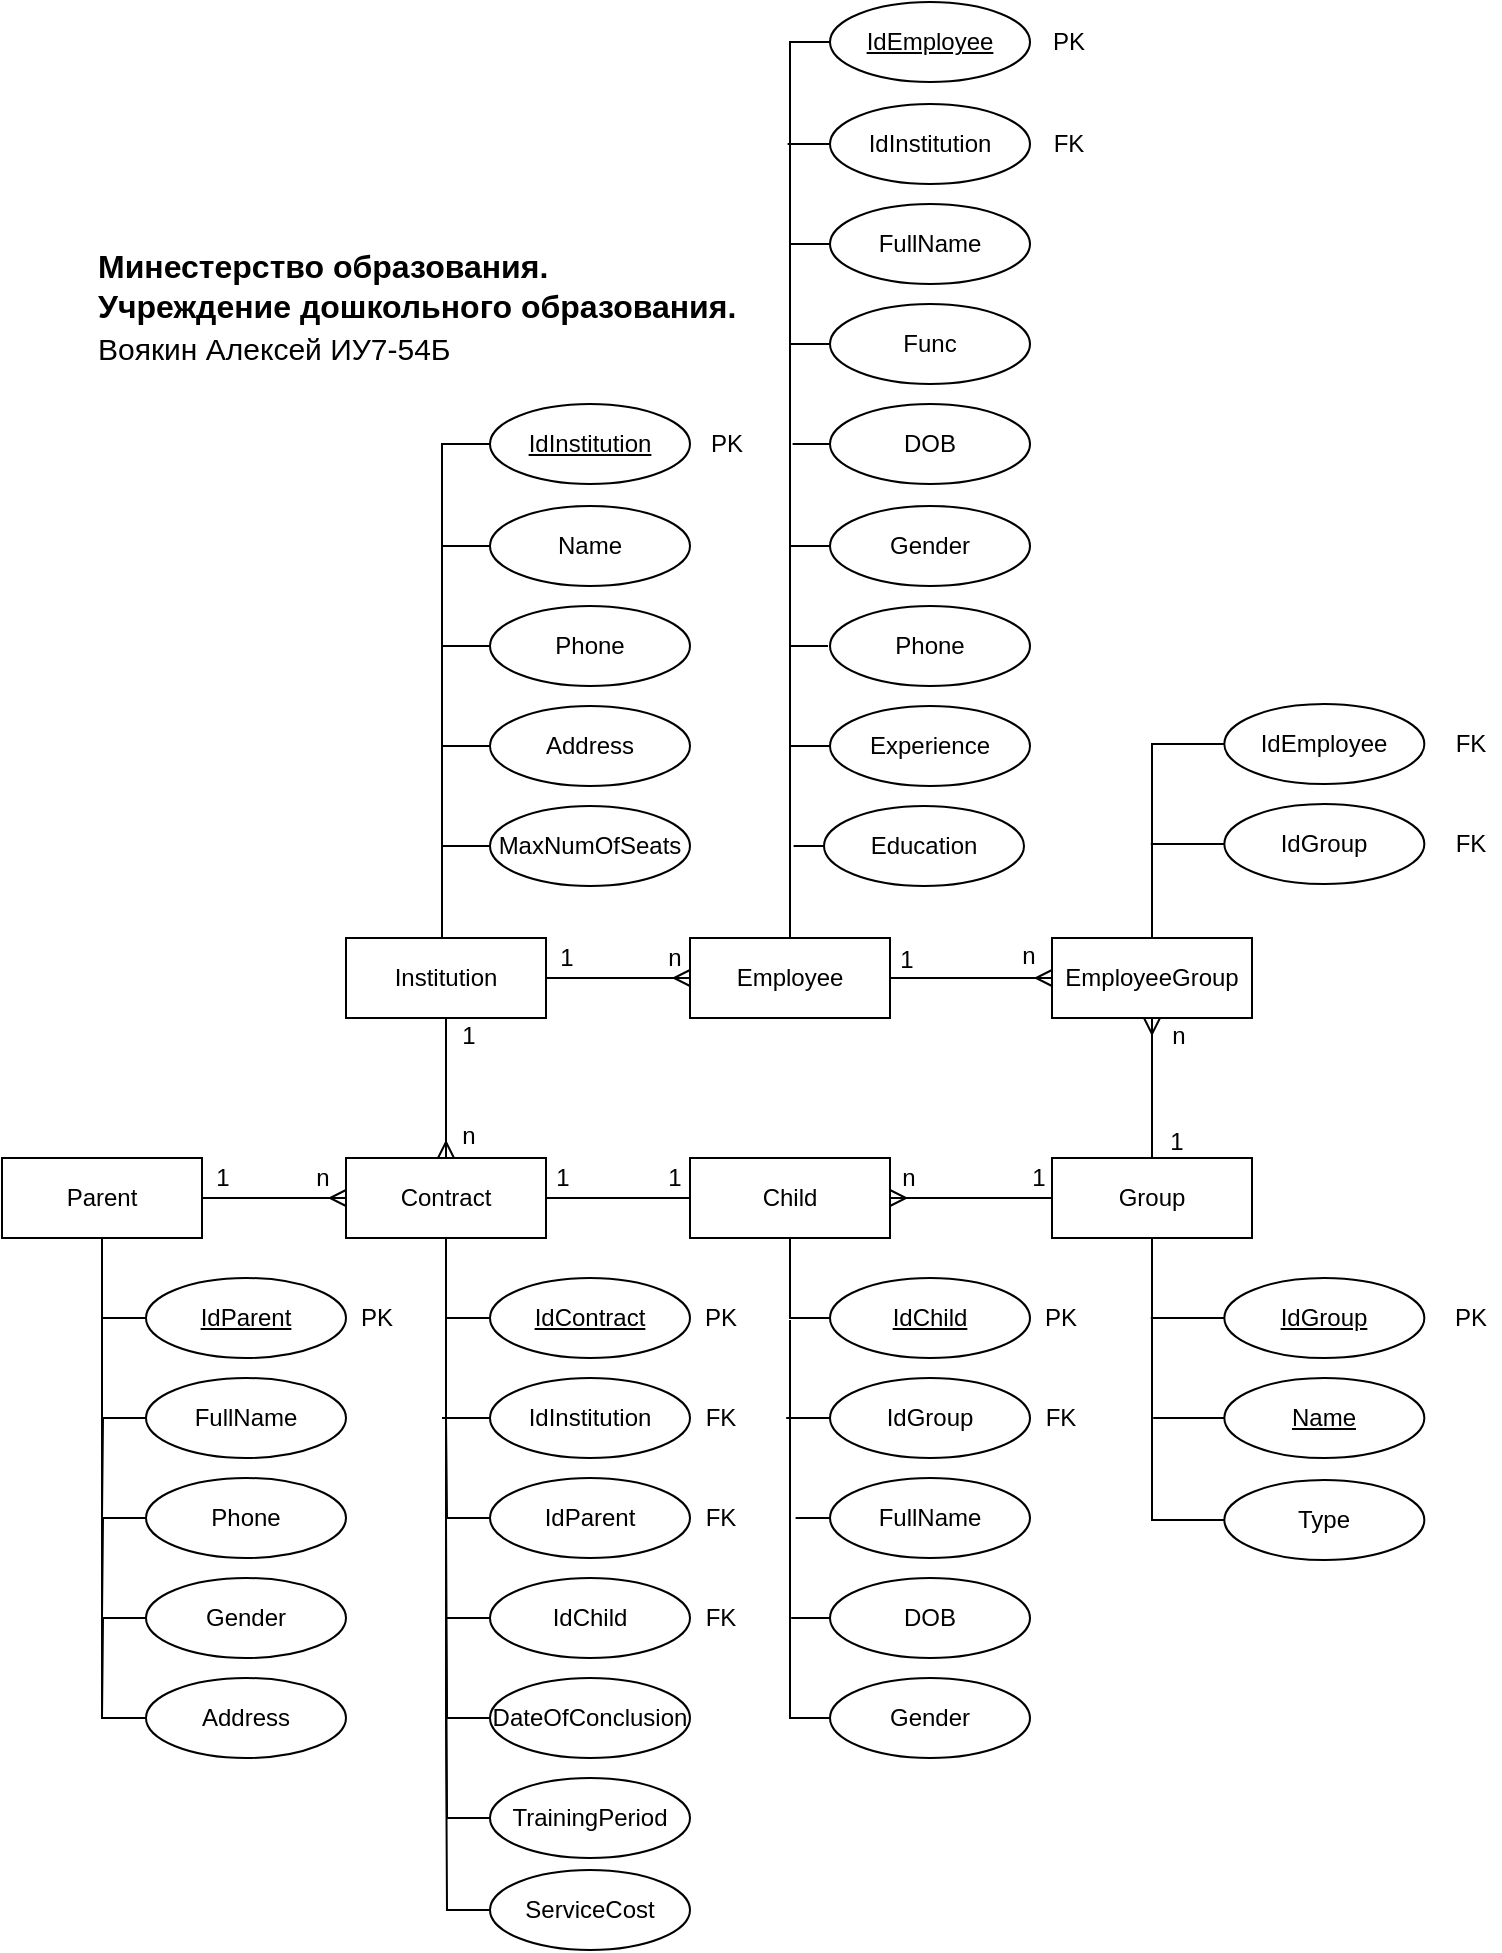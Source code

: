 <mxfile version="13.7.3" type="device"><diagram id="3BsLFU_aOYiJrpCNS9Mh" name="Page-1"><mxGraphModel dx="1106" dy="746" grid="1" gridSize="10" guides="1" tooltips="1" connect="1" arrows="1" fold="1" page="1" pageScale="1" pageWidth="827" pageHeight="1169" math="0" shadow="0"><root><mxCell id="0"/><mxCell id="1" parent="0"/><mxCell id="FchP4l6Y_DZmmK-NBr1L-1" style="edgeStyle=orthogonalEdgeStyle;rounded=0;orthogonalLoop=1;jettySize=auto;html=1;exitX=0;exitY=0.5;exitDx=0;exitDy=0;entryX=1;entryY=0.5;entryDx=0;entryDy=0;startArrow=none;startFill=0;endArrow=none;endFill=0;fontSize=15;" parent="1" source="FchP4l6Y_DZmmK-NBr1L-2" target="FchP4l6Y_DZmmK-NBr1L-26" edge="1"><mxGeometry relative="1" as="geometry"/></mxCell><mxCell id="FchP4l6Y_DZmmK-NBr1L-2" value="Child" style="whiteSpace=wrap;html=1;align=center;" parent="1" vertex="1"><mxGeometry x="394" y="608" width="100" height="40" as="geometry"/></mxCell><mxCell id="FchP4l6Y_DZmmK-NBr1L-3" style="edgeStyle=orthogonalEdgeStyle;rounded=0;orthogonalLoop=1;jettySize=auto;html=1;exitX=0;exitY=0.5;exitDx=0;exitDy=0;startArrow=none;startFill=0;endArrow=none;endFill=0;fontSize=12;" parent="1" source="FchP4l6Y_DZmmK-NBr1L-4" edge="1"><mxGeometry relative="1" as="geometry"><mxPoint x="446.765" y="787.706" as="targetPoint"/></mxGeometry></mxCell><mxCell id="FchP4l6Y_DZmmK-NBr1L-4" value="FullName" style="ellipse;whiteSpace=wrap;html=1;align=center;" parent="1" vertex="1"><mxGeometry x="464" y="768" width="100" height="40" as="geometry"/></mxCell><mxCell id="FchP4l6Y_DZmmK-NBr1L-5" style="edgeStyle=orthogonalEdgeStyle;rounded=0;orthogonalLoop=1;jettySize=auto;html=1;exitX=0;exitY=0.5;exitDx=0;exitDy=0;startArrow=none;startFill=0;endArrow=none;endFill=0;fontSize=12;" parent="1" source="FchP4l6Y_DZmmK-NBr1L-6" edge="1"><mxGeometry relative="1" as="geometry"><mxPoint x="444" y="689" as="targetPoint"/></mxGeometry></mxCell><mxCell id="FchP4l6Y_DZmmK-NBr1L-6" value="Gender" style="ellipse;whiteSpace=wrap;html=1;align=center;" parent="1" vertex="1"><mxGeometry x="464" y="868" width="100" height="40" as="geometry"/></mxCell><mxCell id="FchP4l6Y_DZmmK-NBr1L-7" style="edgeStyle=orthogonalEdgeStyle;rounded=0;orthogonalLoop=1;jettySize=auto;html=1;exitX=0;exitY=0.5;exitDx=0;exitDy=0;startArrow=none;startFill=0;endArrow=none;endFill=0;fontSize=12;" parent="1" source="FchP4l6Y_DZmmK-NBr1L-8" edge="1"><mxGeometry relative="1" as="geometry"><mxPoint x="444.571" y="837.714" as="targetPoint"/></mxGeometry></mxCell><mxCell id="FchP4l6Y_DZmmK-NBr1L-8" value="DOB" style="ellipse;whiteSpace=wrap;html=1;align=center;" parent="1" vertex="1"><mxGeometry x="464" y="818" width="100" height="40" as="geometry"/></mxCell><mxCell id="FchP4l6Y_DZmmK-NBr1L-9" style="edgeStyle=orthogonalEdgeStyle;rounded=0;orthogonalLoop=1;jettySize=auto;html=1;exitX=0;exitY=0.5;exitDx=0;exitDy=0;entryX=0.5;entryY=1;entryDx=0;entryDy=0;endArrow=none;endFill=0;" parent="1" source="FchP4l6Y_DZmmK-NBr1L-10" target="FchP4l6Y_DZmmK-NBr1L-2" edge="1"><mxGeometry relative="1" as="geometry"/></mxCell><mxCell id="FchP4l6Y_DZmmK-NBr1L-10" value="IdChild" style="ellipse;whiteSpace=wrap;html=1;align=center;fontStyle=4;" parent="1" vertex="1"><mxGeometry x="464" y="668" width="100" height="40" as="geometry"/></mxCell><mxCell id="FchP4l6Y_DZmmK-NBr1L-11" value="PK" style="text;html=1;align=center;verticalAlign=middle;resizable=0;points=[];autosize=1;" parent="1" vertex="1"><mxGeometry x="564" y="678" width="30" height="20" as="geometry"/></mxCell><mxCell id="FchP4l6Y_DZmmK-NBr1L-12" style="edgeStyle=orthogonalEdgeStyle;rounded=0;orthogonalLoop=1;jettySize=auto;html=1;exitX=1;exitY=0.5;exitDx=0;exitDy=0;entryX=0;entryY=0.5;entryDx=0;entryDy=0;endArrow=ERmany;endFill=0;startArrow=none;startFill=0;" parent="1" source="FchP4l6Y_DZmmK-NBr1L-13" target="FchP4l6Y_DZmmK-NBr1L-26" edge="1"><mxGeometry relative="1" as="geometry"/></mxCell><mxCell id="FchP4l6Y_DZmmK-NBr1L-13" value="Parent" style="whiteSpace=wrap;html=1;align=center;" parent="1" vertex="1"><mxGeometry x="50" y="608" width="100" height="40" as="geometry"/></mxCell><mxCell id="FchP4l6Y_DZmmK-NBr1L-14" style="edgeStyle=orthogonalEdgeStyle;rounded=0;orthogonalLoop=1;jettySize=auto;html=1;exitX=0;exitY=0.5;exitDx=0;exitDy=0;endArrow=none;endFill=0;" parent="1" source="FchP4l6Y_DZmmK-NBr1L-15" edge="1"><mxGeometry relative="1" as="geometry"><mxPoint x="100" y="838" as="targetPoint"/></mxGeometry></mxCell><mxCell id="FchP4l6Y_DZmmK-NBr1L-15" value="Phone" style="ellipse;whiteSpace=wrap;html=1;align=center;" parent="1" vertex="1"><mxGeometry x="122" y="768" width="100" height="40" as="geometry"/></mxCell><mxCell id="FchP4l6Y_DZmmK-NBr1L-16" style="edgeStyle=orthogonalEdgeStyle;rounded=0;orthogonalLoop=1;jettySize=auto;html=1;exitX=0;exitY=0.5;exitDx=0;exitDy=0;entryX=0.5;entryY=1;entryDx=0;entryDy=0;endArrow=none;endFill=0;" parent="1" source="FchP4l6Y_DZmmK-NBr1L-17" target="FchP4l6Y_DZmmK-NBr1L-13" edge="1"><mxGeometry relative="1" as="geometry"/></mxCell><mxCell id="FchP4l6Y_DZmmK-NBr1L-17" value="Address" style="ellipse;whiteSpace=wrap;html=1;align=center;" parent="1" vertex="1"><mxGeometry x="122" y="868" width="100" height="40" as="geometry"/></mxCell><mxCell id="FchP4l6Y_DZmmK-NBr1L-18" style="edgeStyle=orthogonalEdgeStyle;rounded=0;orthogonalLoop=1;jettySize=auto;html=1;exitX=0;exitY=0.5;exitDx=0;exitDy=0;endArrow=none;endFill=0;" parent="1" source="FchP4l6Y_DZmmK-NBr1L-19" edge="1"><mxGeometry relative="1" as="geometry"><mxPoint x="100" y="888" as="targetPoint"/></mxGeometry></mxCell><mxCell id="FchP4l6Y_DZmmK-NBr1L-19" value="Gender" style="ellipse;whiteSpace=wrap;html=1;align=center;" parent="1" vertex="1"><mxGeometry x="122" y="818" width="100" height="40" as="geometry"/></mxCell><mxCell id="FchP4l6Y_DZmmK-NBr1L-20" style="edgeStyle=orthogonalEdgeStyle;rounded=0;orthogonalLoop=1;jettySize=auto;html=1;exitX=0;exitY=0.5;exitDx=0;exitDy=0;endArrow=none;endFill=0;" parent="1" source="FchP4l6Y_DZmmK-NBr1L-21" edge="1"><mxGeometry relative="1" as="geometry"><mxPoint x="100" y="688" as="targetPoint"/></mxGeometry></mxCell><mxCell id="FchP4l6Y_DZmmK-NBr1L-21" value="IdParent" style="ellipse;whiteSpace=wrap;html=1;align=center;fontStyle=4;" parent="1" vertex="1"><mxGeometry x="122" y="668" width="100" height="40" as="geometry"/></mxCell><mxCell id="FchP4l6Y_DZmmK-NBr1L-22" style="edgeStyle=orthogonalEdgeStyle;rounded=0;orthogonalLoop=1;jettySize=auto;html=1;exitX=0;exitY=0.5;exitDx=0;exitDy=0;endArrow=none;endFill=0;" parent="1" source="FchP4l6Y_DZmmK-NBr1L-23" edge="1"><mxGeometry relative="1" as="geometry"><mxPoint x="100" y="788" as="targetPoint"/></mxGeometry></mxCell><mxCell id="FchP4l6Y_DZmmK-NBr1L-23" value="FullName" style="ellipse;whiteSpace=wrap;html=1;align=center;" parent="1" vertex="1"><mxGeometry x="122" y="718" width="100" height="40" as="geometry"/></mxCell><mxCell id="FchP4l6Y_DZmmK-NBr1L-24" value="PK" style="text;html=1;align=center;verticalAlign=middle;resizable=0;points=[];autosize=1;" parent="1" vertex="1"><mxGeometry x="222" y="678" width="30" height="20" as="geometry"/></mxCell><mxCell id="FchP4l6Y_DZmmK-NBr1L-25" style="edgeStyle=orthogonalEdgeStyle;rounded=0;orthogonalLoop=1;jettySize=auto;html=1;endArrow=none;endFill=0;exitX=0.5;exitY=1;exitDx=0;exitDy=0;" parent="1" source="FchP4l6Y_DZmmK-NBr1L-26" edge="1"><mxGeometry relative="1" as="geometry"><mxPoint x="272" y="888" as="targetPoint"/><mxPoint x="272" y="668" as="sourcePoint"/><Array as="points"><mxPoint x="272" y="768"/><mxPoint x="272" y="768"/></Array></mxGeometry></mxCell><mxCell id="FchP4l6Y_DZmmK-NBr1L-26" value="Contract" style="whiteSpace=wrap;html=1;align=center;" parent="1" vertex="1"><mxGeometry x="222" y="608" width="100" height="40" as="geometry"/></mxCell><mxCell id="FchP4l6Y_DZmmK-NBr1L-27" style="edgeStyle=orthogonalEdgeStyle;rounded=0;orthogonalLoop=1;jettySize=auto;html=1;exitX=0;exitY=0.5;exitDx=0;exitDy=0;endArrow=none;endFill=0;" parent="1" source="FchP4l6Y_DZmmK-NBr1L-28" edge="1"><mxGeometry relative="1" as="geometry"><mxPoint x="272" y="838" as="targetPoint"/></mxGeometry></mxCell><mxCell id="FchP4l6Y_DZmmK-NBr1L-28" value="TrainingPeriod" style="ellipse;whiteSpace=wrap;html=1;align=center;" parent="1" vertex="1"><mxGeometry x="294" y="918" width="100" height="40" as="geometry"/></mxCell><mxCell id="FchP4l6Y_DZmmK-NBr1L-29" style="edgeStyle=orthogonalEdgeStyle;rounded=0;orthogonalLoop=1;jettySize=auto;html=1;exitX=0;exitY=0.5;exitDx=0;exitDy=0;endArrow=none;endFill=0;" parent="1" source="FchP4l6Y_DZmmK-NBr1L-30" edge="1"><mxGeometry relative="1" as="geometry"><mxPoint x="272" y="888" as="targetPoint"/></mxGeometry></mxCell><mxCell id="FchP4l6Y_DZmmK-NBr1L-30" value="ServiceCost" style="ellipse;whiteSpace=wrap;html=1;align=center;" parent="1" vertex="1"><mxGeometry x="294" y="964" width="100" height="40" as="geometry"/></mxCell><mxCell id="FchP4l6Y_DZmmK-NBr1L-31" style="edgeStyle=orthogonalEdgeStyle;rounded=0;orthogonalLoop=1;jettySize=auto;html=1;exitX=0;exitY=0.5;exitDx=0;exitDy=0;endArrow=none;endFill=0;" parent="1" source="FchP4l6Y_DZmmK-NBr1L-32" edge="1"><mxGeometry relative="1" as="geometry"><mxPoint x="272" y="688" as="targetPoint"/></mxGeometry></mxCell><mxCell id="FchP4l6Y_DZmmK-NBr1L-32" value="IdContract" style="ellipse;whiteSpace=wrap;html=1;align=center;fontStyle=4;" parent="1" vertex="1"><mxGeometry x="294" y="668" width="100" height="40" as="geometry"/></mxCell><mxCell id="FchP4l6Y_DZmmK-NBr1L-33" value="FK" style="text;html=1;align=center;verticalAlign=middle;resizable=0;points=[];autosize=1;" parent="1" vertex="1"><mxGeometry x="394" y="778" width="30" height="20" as="geometry"/></mxCell><mxCell id="FchP4l6Y_DZmmK-NBr1L-34" style="edgeStyle=orthogonalEdgeStyle;rounded=0;orthogonalLoop=1;jettySize=auto;html=1;exitX=0;exitY=0.5;exitDx=0;exitDy=0;endArrow=none;endFill=0;" parent="1" source="FchP4l6Y_DZmmK-NBr1L-35" edge="1"><mxGeometry relative="1" as="geometry"><mxPoint x="272" y="788" as="targetPoint"/></mxGeometry></mxCell><mxCell id="FchP4l6Y_DZmmK-NBr1L-35" value="DateOfConclusion" style="ellipse;whiteSpace=wrap;html=1;align=center;" parent="1" vertex="1"><mxGeometry x="294" y="868" width="100" height="40" as="geometry"/></mxCell><mxCell id="FchP4l6Y_DZmmK-NBr1L-36" style="edgeStyle=orthogonalEdgeStyle;rounded=0;orthogonalLoop=1;jettySize=auto;html=1;exitX=0;exitY=0.5;exitDx=0;exitDy=0;endArrow=none;endFill=0;" parent="1" source="FchP4l6Y_DZmmK-NBr1L-37" edge="1"><mxGeometry relative="1" as="geometry"><mxPoint x="272" y="738" as="targetPoint"/></mxGeometry></mxCell><mxCell id="FchP4l6Y_DZmmK-NBr1L-37" value="IdParent" style="ellipse;whiteSpace=wrap;html=1;align=center;" parent="1" vertex="1"><mxGeometry x="294" y="768" width="100" height="40" as="geometry"/></mxCell><mxCell id="FchP4l6Y_DZmmK-NBr1L-38" value="n" style="text;html=1;align=center;verticalAlign=middle;resizable=0;points=[];autosize=1;" parent="1" vertex="1"><mxGeometry x="200" y="608" width="20" height="20" as="geometry"/></mxCell><mxCell id="FchP4l6Y_DZmmK-NBr1L-39" value="1" style="text;html=1;align=center;verticalAlign=middle;resizable=0;points=[];autosize=1;" parent="1" vertex="1"><mxGeometry x="150" y="608" width="20" height="20" as="geometry"/></mxCell><mxCell id="FchP4l6Y_DZmmK-NBr1L-40" style="edgeStyle=orthogonalEdgeStyle;rounded=0;orthogonalLoop=1;jettySize=auto;html=1;exitX=0.5;exitY=1;exitDx=0;exitDy=0;entryX=0.5;entryY=0;entryDx=0;entryDy=0;endArrow=ERmany;endFill=0;startArrow=none;startFill=0;" parent="1" source="FchP4l6Y_DZmmK-NBr1L-42" target="FchP4l6Y_DZmmK-NBr1L-26" edge="1"><mxGeometry relative="1" as="geometry"/></mxCell><mxCell id="FchP4l6Y_DZmmK-NBr1L-41" style="edgeStyle=orthogonalEdgeStyle;rounded=0;orthogonalLoop=1;jettySize=auto;html=1;exitX=0.5;exitY=0;exitDx=0;exitDy=0;entryX=0;entryY=0.5;entryDx=0;entryDy=0;startArrow=none;startFill=0;endArrow=none;endFill=0;" parent="1" source="FchP4l6Y_DZmmK-NBr1L-42" target="FchP4l6Y_DZmmK-NBr1L-47" edge="1"><mxGeometry relative="1" as="geometry"><Array as="points"><mxPoint x="270" y="498"/><mxPoint x="270" y="251"/></Array></mxGeometry></mxCell><mxCell id="FchP4l6Y_DZmmK-NBr1L-42" value="Institution" style="whiteSpace=wrap;html=1;align=center;" parent="1" vertex="1"><mxGeometry x="222" y="498" width="100" height="40" as="geometry"/></mxCell><mxCell id="FchP4l6Y_DZmmK-NBr1L-43" style="edgeStyle=orthogonalEdgeStyle;rounded=0;orthogonalLoop=1;jettySize=auto;html=1;exitX=0;exitY=0.5;exitDx=0;exitDy=0;startArrow=none;startFill=0;endArrow=none;endFill=0;" parent="1" source="FchP4l6Y_DZmmK-NBr1L-44" edge="1"><mxGeometry relative="1" as="geometry"><mxPoint x="270" y="351.667" as="targetPoint"/></mxGeometry></mxCell><mxCell id="FchP4l6Y_DZmmK-NBr1L-44" value="Phone" style="ellipse;whiteSpace=wrap;html=1;align=center;" parent="1" vertex="1"><mxGeometry x="294" y="332" width="100" height="40" as="geometry"/></mxCell><mxCell id="FchP4l6Y_DZmmK-NBr1L-45" style="edgeStyle=orthogonalEdgeStyle;rounded=0;orthogonalLoop=1;jettySize=auto;html=1;exitX=0;exitY=0.5;exitDx=0;exitDy=0;startArrow=none;startFill=0;endArrow=none;endFill=0;" parent="1" source="FchP4l6Y_DZmmK-NBr1L-46" edge="1"><mxGeometry relative="1" as="geometry"><mxPoint x="270" y="401.667" as="targetPoint"/></mxGeometry></mxCell><mxCell id="FchP4l6Y_DZmmK-NBr1L-46" value="Address" style="ellipse;whiteSpace=wrap;html=1;align=center;" parent="1" vertex="1"><mxGeometry x="294" y="382" width="100" height="40" as="geometry"/></mxCell><mxCell id="FchP4l6Y_DZmmK-NBr1L-47" value="IdInstitution" style="ellipse;whiteSpace=wrap;html=1;align=center;fontStyle=4;" parent="1" vertex="1"><mxGeometry x="294" y="231" width="100" height="40" as="geometry"/></mxCell><mxCell id="FchP4l6Y_DZmmK-NBr1L-48" style="edgeStyle=orthogonalEdgeStyle;rounded=0;orthogonalLoop=1;jettySize=auto;html=1;exitX=0;exitY=0.5;exitDx=0;exitDy=0;startArrow=none;startFill=0;endArrow=none;endFill=0;" parent="1" source="FchP4l6Y_DZmmK-NBr1L-49" edge="1"><mxGeometry relative="1" as="geometry"><mxPoint x="270" y="301.667" as="targetPoint"/></mxGeometry></mxCell><mxCell id="FchP4l6Y_DZmmK-NBr1L-49" value="Name" style="ellipse;whiteSpace=wrap;html=1;align=center;" parent="1" vertex="1"><mxGeometry x="294" y="282" width="100" height="40" as="geometry"/></mxCell><mxCell id="FchP4l6Y_DZmmK-NBr1L-50" style="edgeStyle=orthogonalEdgeStyle;rounded=0;orthogonalLoop=1;jettySize=auto;html=1;exitX=0;exitY=0.5;exitDx=0;exitDy=0;endArrow=none;endFill=0;" parent="1" source="FchP4l6Y_DZmmK-NBr1L-51" edge="1"><mxGeometry relative="1" as="geometry"><mxPoint x="270" y="738" as="targetPoint"/></mxGeometry></mxCell><mxCell id="FchP4l6Y_DZmmK-NBr1L-51" value="IdInstitution" style="ellipse;whiteSpace=wrap;html=1;align=center;" parent="1" vertex="1"><mxGeometry x="294" y="718" width="100" height="40" as="geometry"/></mxCell><mxCell id="FchP4l6Y_DZmmK-NBr1L-52" style="edgeStyle=orthogonalEdgeStyle;rounded=0;orthogonalLoop=1;jettySize=auto;html=1;exitX=0;exitY=0.5;exitDx=0;exitDy=0;startArrow=none;startFill=0;endArrow=none;endFill=0;" parent="1" source="FchP4l6Y_DZmmK-NBr1L-53" edge="1"><mxGeometry relative="1" as="geometry"><mxPoint x="270" y="451.667" as="targetPoint"/></mxGeometry></mxCell><mxCell id="FchP4l6Y_DZmmK-NBr1L-53" value="MaxNumOfSeats" style="ellipse;whiteSpace=wrap;html=1;align=center;" parent="1" vertex="1"><mxGeometry x="294" y="432" width="100" height="40" as="geometry"/></mxCell><mxCell id="FchP4l6Y_DZmmK-NBr1L-54" value="Минестерство образования.&lt;br&gt;Учреждение дошкольного образования." style="text;html=1;align=left;verticalAlign=middle;resizable=0;points=[];autosize=1;fontSize=16;fontStyle=1" parent="1" vertex="1"><mxGeometry x="96" y="151" width="335" height="42" as="geometry"/></mxCell><mxCell id="FchP4l6Y_DZmmK-NBr1L-55" value="Воякин Алексей ИУ7-54Б" style="text;html=1;align=left;verticalAlign=middle;resizable=0;points=[];autosize=1;fontSize=15;" parent="1" vertex="1"><mxGeometry x="96" y="193" width="200" height="20" as="geometry"/></mxCell><mxCell id="FchP4l6Y_DZmmK-NBr1L-56" value="1" style="text;html=1;align=center;verticalAlign=middle;resizable=0;points=[];autosize=1;fontSize=12;" parent="1" vertex="1"><mxGeometry x="321" y="609" width="17" height="18" as="geometry"/></mxCell><mxCell id="FchP4l6Y_DZmmK-NBr1L-57" value="1" style="text;html=1;align=center;verticalAlign=middle;resizable=0;points=[];autosize=1;fontSize=12;" parent="1" vertex="1"><mxGeometry x="377" y="609" width="17" height="18" as="geometry"/></mxCell><mxCell id="FchP4l6Y_DZmmK-NBr1L-58" style="edgeStyle=orthogonalEdgeStyle;rounded=0;orthogonalLoop=1;jettySize=auto;html=1;exitX=0;exitY=0.5;exitDx=0;exitDy=0;startArrow=none;startFill=0;endArrow=none;endFill=0;fontSize=12;" parent="1" source="FchP4l6Y_DZmmK-NBr1L-59" edge="1"><mxGeometry relative="1" as="geometry"><mxPoint x="272" y="838" as="targetPoint"/></mxGeometry></mxCell><mxCell id="FchP4l6Y_DZmmK-NBr1L-59" value="IdChild" style="ellipse;whiteSpace=wrap;html=1;align=center;" parent="1" vertex="1"><mxGeometry x="294" y="818" width="100" height="40" as="geometry"/></mxCell><mxCell id="FchP4l6Y_DZmmK-NBr1L-60" value="FK" style="text;html=1;align=center;verticalAlign=middle;resizable=0;points=[];autosize=1;" parent="1" vertex="1"><mxGeometry x="394" y="828" width="30" height="20" as="geometry"/></mxCell><mxCell id="FchP4l6Y_DZmmK-NBr1L-61" value="n" style="text;html=1;align=center;verticalAlign=middle;resizable=0;points=[];autosize=1;fontSize=12;" parent="1" vertex="1"><mxGeometry x="274" y="588" width="17" height="18" as="geometry"/></mxCell><mxCell id="FchP4l6Y_DZmmK-NBr1L-62" value="1" style="text;html=1;align=center;verticalAlign=middle;resizable=0;points=[];autosize=1;fontSize=12;" parent="1" vertex="1"><mxGeometry x="274" y="538" width="17" height="18" as="geometry"/></mxCell><mxCell id="FchP4l6Y_DZmmK-NBr1L-63" style="edgeStyle=orthogonalEdgeStyle;rounded=0;orthogonalLoop=1;jettySize=auto;html=1;exitX=0.5;exitY=0;exitDx=0;exitDy=0;entryX=0;entryY=0.5;entryDx=0;entryDy=0;startArrow=none;startFill=0;endArrow=none;endFill=0;fontSize=12;" parent="1" source="FchP4l6Y_DZmmK-NBr1L-66" target="FchP4l6Y_DZmmK-NBr1L-71" edge="1"><mxGeometry relative="1" as="geometry"/></mxCell><mxCell id="FchP4l6Y_DZmmK-NBr1L-64" style="edgeStyle=orthogonalEdgeStyle;rounded=0;orthogonalLoop=1;jettySize=auto;html=1;exitX=0;exitY=0.5;exitDx=0;exitDy=0;entryX=1;entryY=0.5;entryDx=0;entryDy=0;startArrow=ERmany;startFill=0;endArrow=none;endFill=0;fontSize=12;" parent="1" source="FchP4l6Y_DZmmK-NBr1L-66" target="FchP4l6Y_DZmmK-NBr1L-42" edge="1"><mxGeometry relative="1" as="geometry"/></mxCell><mxCell id="FchP4l6Y_DZmmK-NBr1L-65" style="edgeStyle=orthogonalEdgeStyle;rounded=0;orthogonalLoop=1;jettySize=auto;html=1;exitX=1;exitY=0.5;exitDx=0;exitDy=0;entryX=0;entryY=0.5;entryDx=0;entryDy=0;startArrow=none;startFill=0;endArrow=ERmany;endFill=0;fontSize=12;" parent="1" source="FchP4l6Y_DZmmK-NBr1L-66" target="FchP4l6Y_DZmmK-NBr1L-97" edge="1"><mxGeometry relative="1" as="geometry"/></mxCell><mxCell id="FchP4l6Y_DZmmK-NBr1L-66" value="Employee" style="whiteSpace=wrap;html=1;align=center;" parent="1" vertex="1"><mxGeometry x="394" y="498" width="100" height="40" as="geometry"/></mxCell><mxCell id="FchP4l6Y_DZmmK-NBr1L-67" style="edgeStyle=orthogonalEdgeStyle;rounded=0;orthogonalLoop=1;jettySize=auto;html=1;exitX=0;exitY=0.5;exitDx=0;exitDy=0;startArrow=none;startFill=0;endArrow=none;endFill=0;fontSize=12;" parent="1" source="FchP4l6Y_DZmmK-NBr1L-68" edge="1"><mxGeometry relative="1" as="geometry"><mxPoint x="444.5" y="150.833" as="targetPoint"/></mxGeometry></mxCell><mxCell id="FchP4l6Y_DZmmK-NBr1L-68" value="FullName" style="ellipse;whiteSpace=wrap;html=1;align=center;" parent="1" vertex="1"><mxGeometry x="464" y="131" width="100" height="40" as="geometry"/></mxCell><mxCell id="FchP4l6Y_DZmmK-NBr1L-69" style="edgeStyle=orthogonalEdgeStyle;rounded=0;orthogonalLoop=1;jettySize=auto;html=1;exitX=0;exitY=0.5;exitDx=0;exitDy=0;startArrow=none;startFill=0;endArrow=none;endFill=0;fontSize=12;" parent="1" source="FchP4l6Y_DZmmK-NBr1L-70" edge="1"><mxGeometry relative="1" as="geometry"><mxPoint x="444.5" y="200.833" as="targetPoint"/></mxGeometry></mxCell><mxCell id="FchP4l6Y_DZmmK-NBr1L-70" value="Func" style="ellipse;whiteSpace=wrap;html=1;align=center;" parent="1" vertex="1"><mxGeometry x="464" y="181" width="100" height="40" as="geometry"/></mxCell><mxCell id="FchP4l6Y_DZmmK-NBr1L-71" value="IdEmployee" style="ellipse;whiteSpace=wrap;html=1;align=center;fontStyle=4;" parent="1" vertex="1"><mxGeometry x="464" y="30" width="100" height="40" as="geometry"/></mxCell><mxCell id="FchP4l6Y_DZmmK-NBr1L-72" style="edgeStyle=orthogonalEdgeStyle;rounded=0;orthogonalLoop=1;jettySize=auto;html=1;exitX=0;exitY=0.5;exitDx=0;exitDy=0;startArrow=none;startFill=0;endArrow=none;endFill=0;fontSize=12;" parent="1" source="FchP4l6Y_DZmmK-NBr1L-73" edge="1"><mxGeometry relative="1" as="geometry"><mxPoint x="442.833" y="100.833" as="targetPoint"/></mxGeometry></mxCell><mxCell id="FchP4l6Y_DZmmK-NBr1L-73" value="IdInstitution" style="ellipse;whiteSpace=wrap;html=1;align=center;" parent="1" vertex="1"><mxGeometry x="464" y="81" width="100" height="40" as="geometry"/></mxCell><mxCell id="FchP4l6Y_DZmmK-NBr1L-74" value="PK" style="text;html=1;align=center;verticalAlign=middle;resizable=0;points=[];autosize=1;" parent="1" vertex="1"><mxGeometry x="568" y="40" width="30" height="20" as="geometry"/></mxCell><mxCell id="FchP4l6Y_DZmmK-NBr1L-75" style="edgeStyle=orthogonalEdgeStyle;rounded=0;orthogonalLoop=1;jettySize=auto;html=1;exitX=0;exitY=0.5;exitDx=0;exitDy=0;startArrow=none;startFill=0;endArrow=none;endFill=0;fontSize=12;" parent="1" source="FchP4l6Y_DZmmK-NBr1L-76" edge="1"><mxGeometry relative="1" as="geometry"><mxPoint x="445.333" y="250.833" as="targetPoint"/></mxGeometry></mxCell><mxCell id="FchP4l6Y_DZmmK-NBr1L-76" value="DOB" style="ellipse;whiteSpace=wrap;html=1;align=center;" parent="1" vertex="1"><mxGeometry x="464" y="231" width="100" height="40" as="geometry"/></mxCell><mxCell id="FchP4l6Y_DZmmK-NBr1L-77" style="edgeStyle=orthogonalEdgeStyle;rounded=0;orthogonalLoop=1;jettySize=auto;html=1;exitX=0;exitY=0.5;exitDx=0;exitDy=0;startArrow=none;startFill=0;endArrow=none;endFill=0;fontSize=12;" parent="1" source="FchP4l6Y_DZmmK-NBr1L-78" edge="1"><mxGeometry relative="1" as="geometry"><mxPoint x="444" y="302" as="targetPoint"/></mxGeometry></mxCell><mxCell id="FchP4l6Y_DZmmK-NBr1L-78" value="Gender" style="ellipse;whiteSpace=wrap;html=1;align=center;" parent="1" vertex="1"><mxGeometry x="464" y="282" width="100" height="40" as="geometry"/></mxCell><mxCell id="FchP4l6Y_DZmmK-NBr1L-79" style="edgeStyle=orthogonalEdgeStyle;rounded=0;orthogonalLoop=1;jettySize=auto;html=1;exitX=0;exitY=0.5;exitDx=0;exitDy=0;startArrow=none;startFill=0;endArrow=none;endFill=0;fontSize=12;" parent="1" edge="1"><mxGeometry relative="1" as="geometry"><mxPoint x="444" y="352" as="targetPoint"/><mxPoint x="463.0" y="352" as="sourcePoint"/></mxGeometry></mxCell><mxCell id="FchP4l6Y_DZmmK-NBr1L-80" value="Phone" style="ellipse;whiteSpace=wrap;html=1;align=center;" parent="1" vertex="1"><mxGeometry x="464" y="332" width="100" height="40" as="geometry"/></mxCell><mxCell id="FchP4l6Y_DZmmK-NBr1L-81" style="edgeStyle=orthogonalEdgeStyle;rounded=0;orthogonalLoop=1;jettySize=auto;html=1;exitX=0;exitY=0.5;exitDx=0;exitDy=0;startArrow=none;startFill=0;endArrow=none;endFill=0;fontSize=12;" parent="1" source="FchP4l6Y_DZmmK-NBr1L-82" edge="1"><mxGeometry relative="1" as="geometry"><mxPoint x="444.333" y="401.167" as="targetPoint"/></mxGeometry></mxCell><mxCell id="FchP4l6Y_DZmmK-NBr1L-82" value="Experience" style="ellipse;whiteSpace=wrap;html=1;align=center;" parent="1" vertex="1"><mxGeometry x="464" y="382" width="100" height="40" as="geometry"/></mxCell><mxCell id="FchP4l6Y_DZmmK-NBr1L-83" style="edgeStyle=orthogonalEdgeStyle;rounded=0;orthogonalLoop=1;jettySize=auto;html=1;exitX=0;exitY=0.5;exitDx=0;exitDy=0;startArrow=none;startFill=0;endArrow=none;endFill=0;fontSize=12;" parent="1" source="FchP4l6Y_DZmmK-NBr1L-84" edge="1"><mxGeometry relative="1" as="geometry"><mxPoint x="445.793" y="451.724" as="targetPoint"/></mxGeometry></mxCell><mxCell id="FchP4l6Y_DZmmK-NBr1L-84" value="Education" style="ellipse;whiteSpace=wrap;html=1;align=center;" parent="1" vertex="1"><mxGeometry x="461" y="432" width="100" height="40" as="geometry"/></mxCell><mxCell id="FchP4l6Y_DZmmK-NBr1L-85" value="n" style="text;html=1;align=center;verticalAlign=middle;resizable=0;points=[];autosize=1;fontSize=12;" parent="1" vertex="1"><mxGeometry x="377" y="499" width="17" height="18" as="geometry"/></mxCell><mxCell id="FchP4l6Y_DZmmK-NBr1L-86" value="1" style="text;html=1;align=center;verticalAlign=middle;resizable=0;points=[];autosize=1;fontSize=12;" parent="1" vertex="1"><mxGeometry x="323" y="499" width="17" height="18" as="geometry"/></mxCell><mxCell id="FchP4l6Y_DZmmK-NBr1L-87" style="edgeStyle=orthogonalEdgeStyle;rounded=0;orthogonalLoop=1;jettySize=auto;html=1;exitX=0.5;exitY=1;exitDx=0;exitDy=0;entryX=0;entryY=0.5;entryDx=0;entryDy=0;startArrow=none;startFill=0;endArrow=none;endFill=0;fontSize=12;" parent="1" source="FchP4l6Y_DZmmK-NBr1L-89" target="FchP4l6Y_DZmmK-NBr1L-91" edge="1"><mxGeometry relative="1" as="geometry"/></mxCell><mxCell id="FchP4l6Y_DZmmK-NBr1L-88" style="edgeStyle=orthogonalEdgeStyle;rounded=0;orthogonalLoop=1;jettySize=auto;html=1;exitX=0;exitY=0.5;exitDx=0;exitDy=0;entryX=1;entryY=0.5;entryDx=0;entryDy=0;startArrow=none;startFill=0;endArrow=ERmany;endFill=0;fontSize=12;" parent="1" source="FchP4l6Y_DZmmK-NBr1L-89" target="FchP4l6Y_DZmmK-NBr1L-2" edge="1"><mxGeometry relative="1" as="geometry"/></mxCell><mxCell id="FchP4l6Y_DZmmK-NBr1L-89" value="Group" style="whiteSpace=wrap;html=1;align=center;" parent="1" vertex="1"><mxGeometry x="575" y="608" width="100" height="40" as="geometry"/></mxCell><mxCell id="FchP4l6Y_DZmmK-NBr1L-90" style="edgeStyle=orthogonalEdgeStyle;rounded=0;orthogonalLoop=1;jettySize=auto;html=1;exitX=0;exitY=0.5;exitDx=0;exitDy=0;startArrow=none;startFill=0;endArrow=none;endFill=0;fontSize=12;" parent="1" source="FchP4l6Y_DZmmK-NBr1L-91" edge="1"><mxGeometry relative="1" as="geometry"><mxPoint x="641.67" y="788.833" as="targetPoint"/></mxGeometry></mxCell><mxCell id="FchP4l6Y_DZmmK-NBr1L-91" value="Type" style="ellipse;whiteSpace=wrap;html=1;align=center;" parent="1" vertex="1"><mxGeometry x="661.17" y="769" width="100" height="40" as="geometry"/></mxCell><mxCell id="FchP4l6Y_DZmmK-NBr1L-92" style="edgeStyle=orthogonalEdgeStyle;rounded=0;orthogonalLoop=1;jettySize=auto;html=1;exitX=0;exitY=0.5;exitDx=0;exitDy=0;startArrow=none;startFill=0;endArrow=none;endFill=0;fontSize=12;" parent="1" source="FchP4l6Y_DZmmK-NBr1L-93" edge="1"><mxGeometry relative="1" as="geometry"><mxPoint x="624.412" y="688.294" as="targetPoint"/></mxGeometry></mxCell><mxCell id="FchP4l6Y_DZmmK-NBr1L-93" value="IdGroup" style="ellipse;whiteSpace=wrap;html=1;align=center;fontStyle=4;" parent="1" vertex="1"><mxGeometry x="661.17" y="668" width="100" height="40" as="geometry"/></mxCell><mxCell id="FchP4l6Y_DZmmK-NBr1L-94" style="edgeStyle=orthogonalEdgeStyle;rounded=0;orthogonalLoop=1;jettySize=auto;html=1;exitX=0.5;exitY=0;exitDx=0;exitDy=0;entryX=0;entryY=0.5;entryDx=0;entryDy=0;startArrow=none;startFill=0;endArrow=none;endFill=0;fontSize=12;" parent="1" source="FchP4l6Y_DZmmK-NBr1L-97" target="FchP4l6Y_DZmmK-NBr1L-100" edge="1"><mxGeometry relative="1" as="geometry"/></mxCell><mxCell id="FchP4l6Y_DZmmK-NBr1L-95" style="edgeStyle=orthogonalEdgeStyle;rounded=0;orthogonalLoop=1;jettySize=auto;html=1;exitX=0.5;exitY=1;exitDx=0;exitDy=0;entryX=0.5;entryY=0;entryDx=0;entryDy=0;startArrow=ERmany;startFill=0;endArrow=none;endFill=0;fontSize=12;" parent="1" source="FchP4l6Y_DZmmK-NBr1L-97" target="FchP4l6Y_DZmmK-NBr1L-89" edge="1"><mxGeometry relative="1" as="geometry"/></mxCell><mxCell id="FchP4l6Y_DZmmK-NBr1L-96" value="n" style="edgeLabel;html=1;align=center;verticalAlign=middle;resizable=0;points=[];fontSize=12;" parent="FchP4l6Y_DZmmK-NBr1L-95" vertex="1" connectable="0"><mxGeometry x="-0.84" y="8" relative="1" as="geometry"><mxPoint x="5" y="3.12" as="offset"/></mxGeometry></mxCell><mxCell id="FchP4l6Y_DZmmK-NBr1L-97" value="EmployeeGroup" style="whiteSpace=wrap;html=1;align=center;" parent="1" vertex="1"><mxGeometry x="575" y="498" width="100" height="40" as="geometry"/></mxCell><mxCell id="FchP4l6Y_DZmmK-NBr1L-98" style="edgeStyle=orthogonalEdgeStyle;rounded=0;orthogonalLoop=1;jettySize=auto;html=1;exitX=0;exitY=0.5;exitDx=0;exitDy=0;startArrow=none;startFill=0;endArrow=none;endFill=0;fontSize=12;" parent="1" source="FchP4l6Y_DZmmK-NBr1L-99" edge="1"><mxGeometry relative="1" as="geometry"><mxPoint x="624.412" y="450.824" as="targetPoint"/></mxGeometry></mxCell><mxCell id="FchP4l6Y_DZmmK-NBr1L-99" value="IdGroup" style="ellipse;whiteSpace=wrap;html=1;align=center;" parent="1" vertex="1"><mxGeometry x="661.17" y="431" width="100" height="40" as="geometry"/></mxCell><mxCell id="FchP4l6Y_DZmmK-NBr1L-100" value="IdEmployee" style="ellipse;whiteSpace=wrap;html=1;align=center;" parent="1" vertex="1"><mxGeometry x="661.17" y="381" width="100" height="40" as="geometry"/></mxCell><mxCell id="FchP4l6Y_DZmmK-NBr1L-101" style="edgeStyle=orthogonalEdgeStyle;rounded=0;orthogonalLoop=1;jettySize=auto;html=1;exitX=0;exitY=0.5;exitDx=0;exitDy=0;startArrow=none;startFill=0;endArrow=none;endFill=0;fontSize=12;" parent="1" source="FchP4l6Y_DZmmK-NBr1L-102" edge="1"><mxGeometry relative="1" as="geometry"><mxPoint x="625.588" y="737.706" as="targetPoint"/></mxGeometry></mxCell><mxCell id="FchP4l6Y_DZmmK-NBr1L-102" value="Name" style="ellipse;whiteSpace=wrap;html=1;align=center;fontStyle=4;" parent="1" vertex="1"><mxGeometry x="661.17" y="718" width="100" height="40" as="geometry"/></mxCell><mxCell id="FchP4l6Y_DZmmK-NBr1L-103" value="PK" style="text;html=1;align=center;verticalAlign=middle;resizable=0;points=[];autosize=1;" parent="1" vertex="1"><mxGeometry x="769" y="678" width="30" height="20" as="geometry"/></mxCell><mxCell id="FchP4l6Y_DZmmK-NBr1L-104" value="FK" style="text;html=1;align=center;verticalAlign=middle;resizable=0;points=[];autosize=1;" parent="1" vertex="1"><mxGeometry x="769" y="391" width="30" height="20" as="geometry"/></mxCell><mxCell id="FchP4l6Y_DZmmK-NBr1L-105" value="FK" style="text;html=1;align=center;verticalAlign=middle;resizable=0;points=[];autosize=1;" parent="1" vertex="1"><mxGeometry x="769" y="441" width="30" height="20" as="geometry"/></mxCell><mxCell id="FchP4l6Y_DZmmK-NBr1L-106" style="edgeStyle=orthogonalEdgeStyle;rounded=0;orthogonalLoop=1;jettySize=auto;html=1;exitX=0;exitY=0.5;exitDx=0;exitDy=0;startArrow=none;startFill=0;endArrow=none;endFill=0;fontSize=12;" parent="1" source="FchP4l6Y_DZmmK-NBr1L-107" edge="1"><mxGeometry relative="1" as="geometry"><mxPoint x="442.059" y="737.706" as="targetPoint"/></mxGeometry></mxCell><mxCell id="FchP4l6Y_DZmmK-NBr1L-107" value="IdGroup" style="ellipse;whiteSpace=wrap;html=1;align=center;" parent="1" vertex="1"><mxGeometry x="464" y="718" width="100" height="40" as="geometry"/></mxCell><mxCell id="FchP4l6Y_DZmmK-NBr1L-108" value="FK" style="text;html=1;align=center;verticalAlign=middle;resizable=0;points=[];autosize=1;" parent="1" vertex="1"><mxGeometry x="564" y="728" width="30" height="20" as="geometry"/></mxCell><mxCell id="FchP4l6Y_DZmmK-NBr1L-109" value="n" style="text;html=1;align=center;verticalAlign=middle;resizable=0;points=[];autosize=1;fontSize=12;" parent="1" vertex="1"><mxGeometry x="554" y="498" width="17" height="18" as="geometry"/></mxCell><mxCell id="FchP4l6Y_DZmmK-NBr1L-110" value="1" style="text;html=1;align=center;verticalAlign=middle;resizable=0;points=[];autosize=1;fontSize=12;" parent="1" vertex="1"><mxGeometry x="493" y="500" width="17" height="18" as="geometry"/></mxCell><mxCell id="FchP4l6Y_DZmmK-NBr1L-111" value="1" style="text;html=1;align=center;verticalAlign=middle;resizable=0;points=[];autosize=1;fontSize=12;" parent="1" vertex="1"><mxGeometry x="628" y="591" width="17" height="18" as="geometry"/></mxCell><mxCell id="FchP4l6Y_DZmmK-NBr1L-112" value="1" style="text;html=1;align=center;verticalAlign=middle;resizable=0;points=[];autosize=1;fontSize=12;" parent="1" vertex="1"><mxGeometry x="559" y="609" width="17" height="18" as="geometry"/></mxCell><mxCell id="FchP4l6Y_DZmmK-NBr1L-113" value="n" style="text;html=1;align=center;verticalAlign=middle;resizable=0;points=[];autosize=1;fontSize=12;" parent="1" vertex="1"><mxGeometry x="494" y="609" width="17" height="18" as="geometry"/></mxCell><mxCell id="FchP4l6Y_DZmmK-NBr1L-114" value="FK" style="text;html=1;align=center;verticalAlign=middle;resizable=0;points=[];autosize=1;" parent="1" vertex="1"><mxGeometry x="394" y="728" width="30" height="20" as="geometry"/></mxCell><mxCell id="FchP4l6Y_DZmmK-NBr1L-115" value="PK" style="text;html=1;align=center;verticalAlign=middle;resizable=0;points=[];autosize=1;" parent="1" vertex="1"><mxGeometry x="397" y="241" width="30" height="20" as="geometry"/></mxCell><mxCell id="FchP4l6Y_DZmmK-NBr1L-116" value="FK" style="text;html=1;align=center;verticalAlign=middle;resizable=0;points=[];autosize=1;" parent="1" vertex="1"><mxGeometry x="568" y="91" width="30" height="20" as="geometry"/></mxCell><mxCell id="FchP4l6Y_DZmmK-NBr1L-117" value="PK" style="text;html=1;align=center;verticalAlign=middle;resizable=0;points=[];autosize=1;" parent="1" vertex="1"><mxGeometry x="394" y="678" width="30" height="20" as="geometry"/></mxCell></root></mxGraphModel></diagram></mxfile>